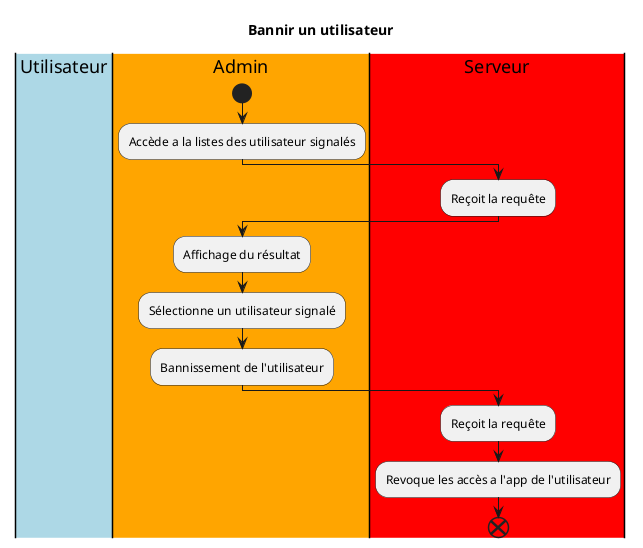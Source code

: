 @startuml "CineCourt"
title "Bannir un utilisateur"

|#LightBlue|Utilisateur|
|#Orange|Admin|
|#Red|Serveur|

    |Admin|
    start
    :Accède a la listes des utilisateur signalés;
    |Serveur|
    :Reçoit la requête;
    |Admin|
    :Affichage du résultat;
    :Sélectionne un utilisateur signalé;
    :Bannissement de l'utilisateur;
    |Serveur|
    :Reçoit la requête;
    :Revoque les accès a l'app de l'utilisateur;
    end
@enduml